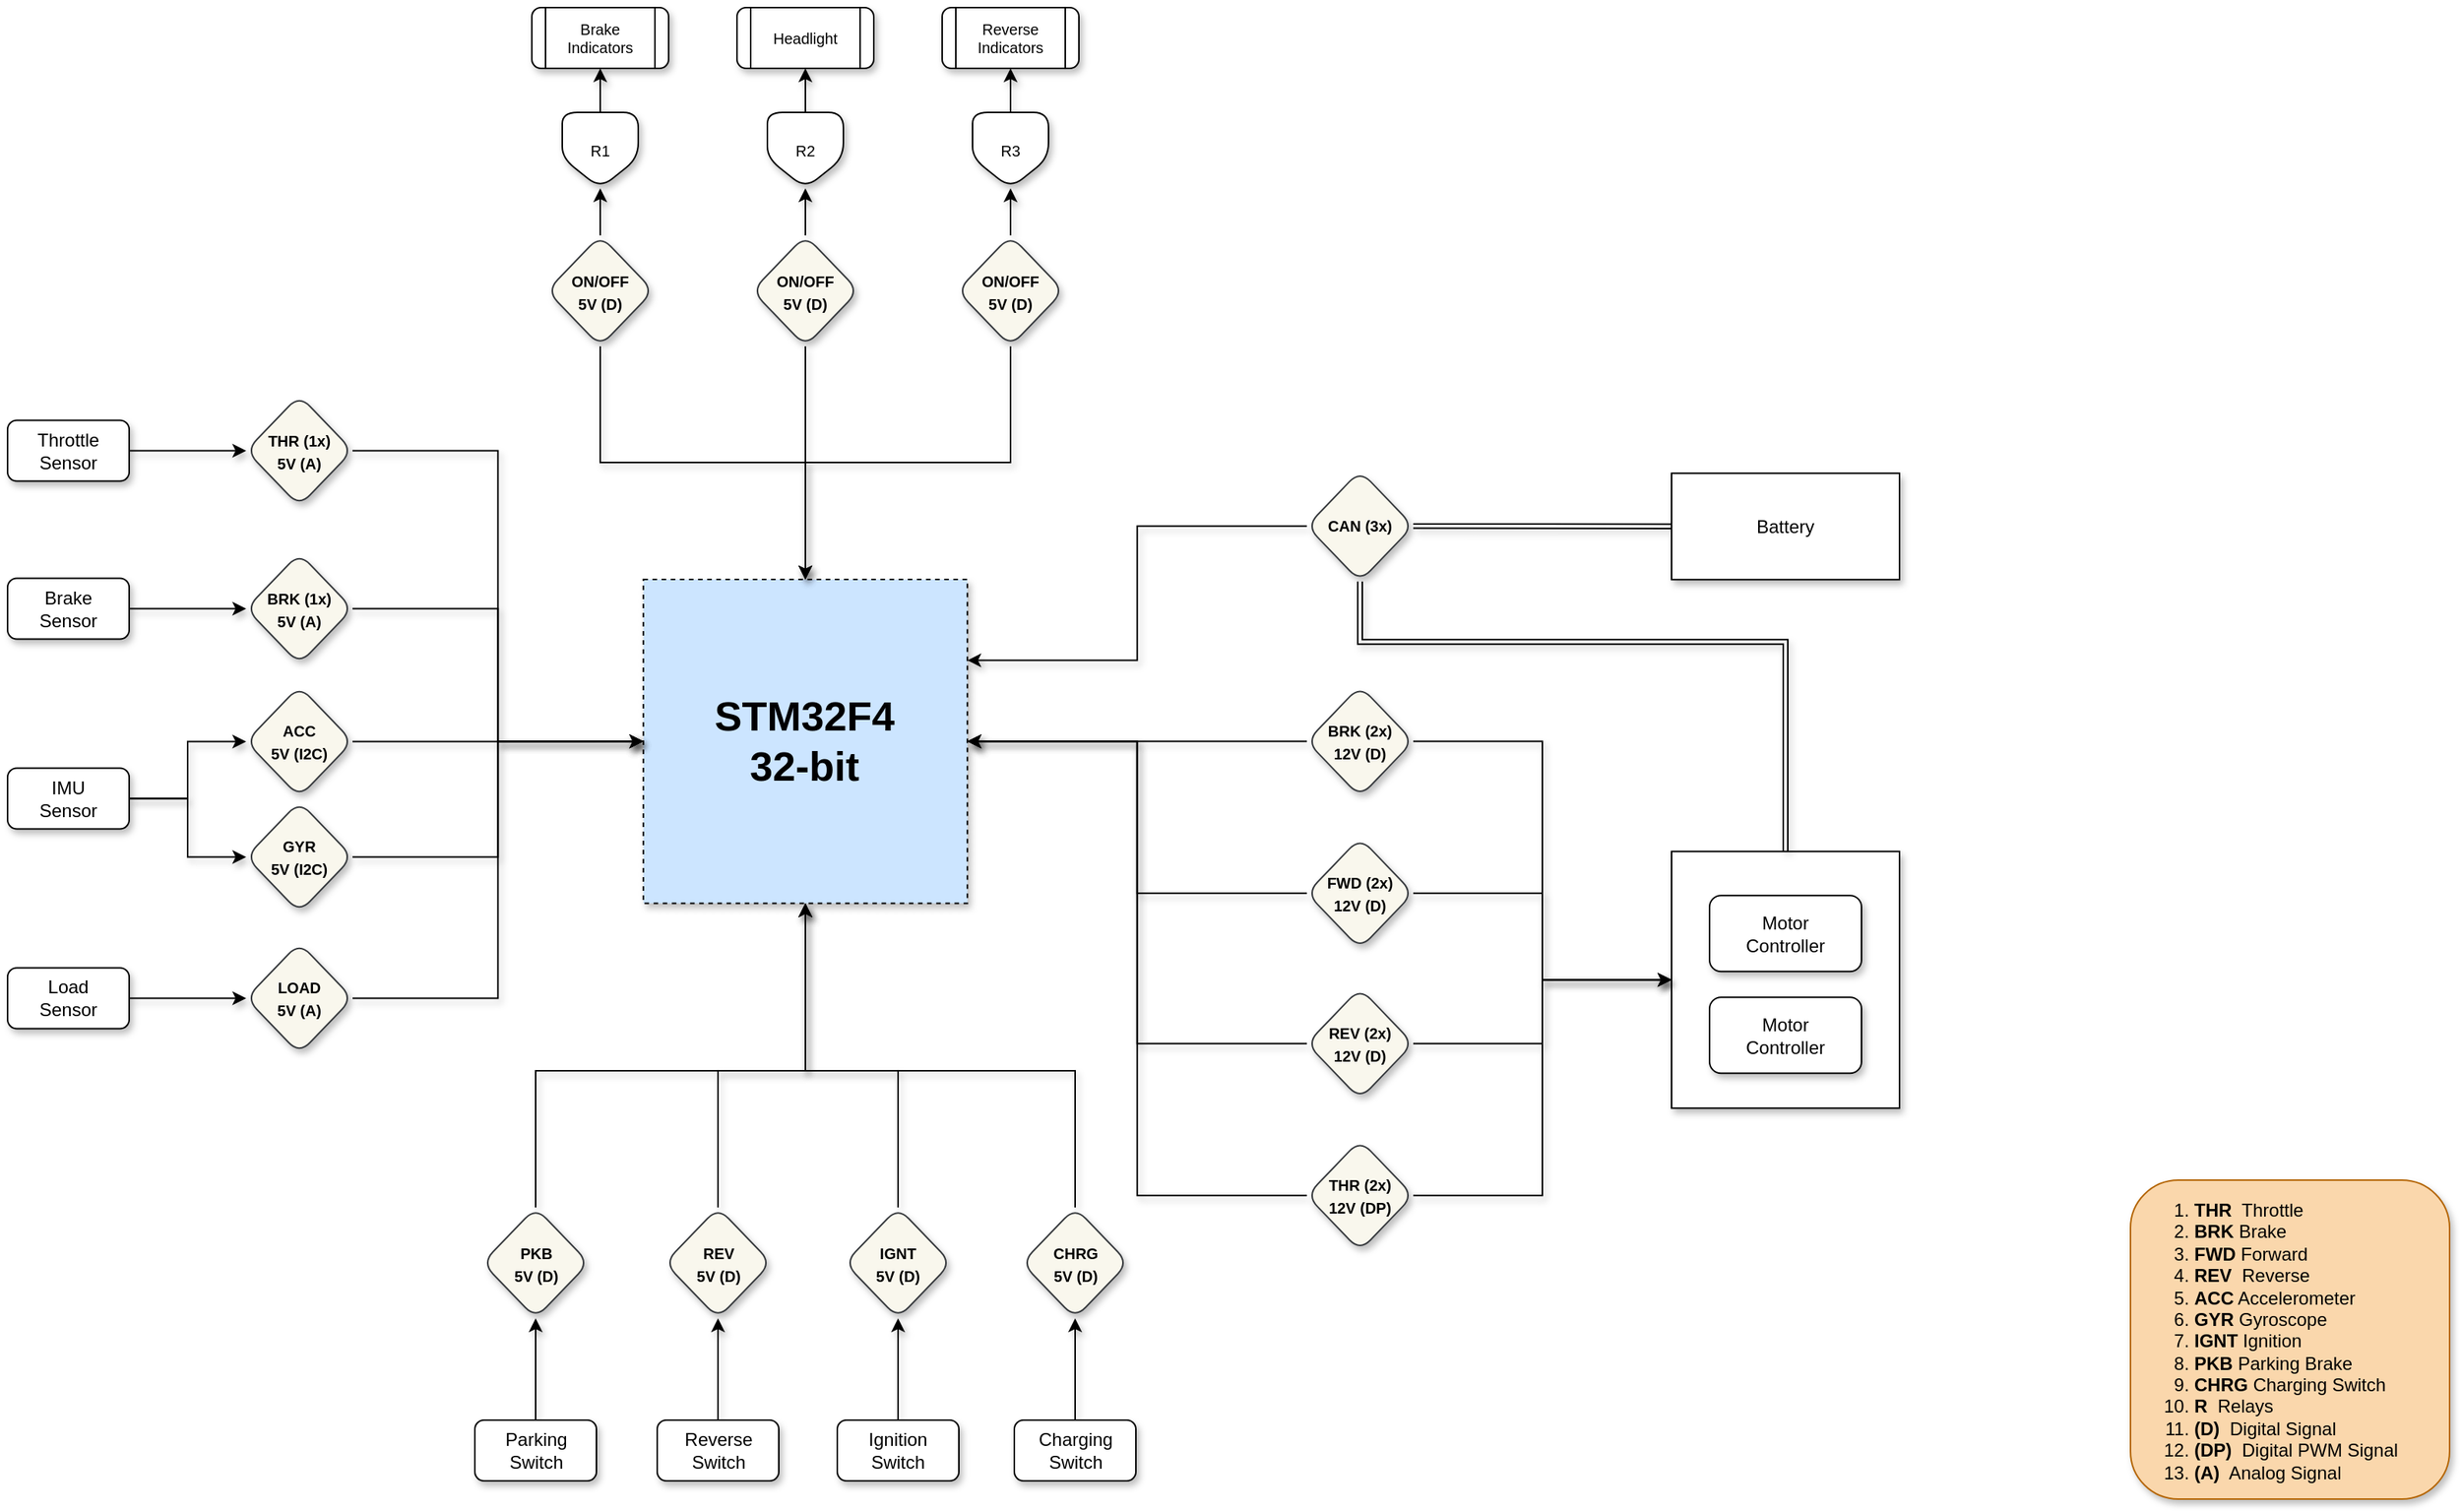 <mxfile version="16.5.3" type="github">
  <diagram id="Yi_pjQfjcz1Kh0DtfVMH" name="Page-1">
    <mxGraphModel dx="2480" dy="1162" grid="1" gridSize="10" guides="1" tooltips="1" connect="1" arrows="1" fold="1" page="1" pageScale="1" pageWidth="827" pageHeight="1169" math="0" shadow="0">
      <root>
        <mxCell id="0" />
        <mxCell id="1" parent="0" />
        <mxCell id="QlWC5XBb-nRQeS2KVwKl-1" value="&lt;font style=&quot;font-size: 27px&quot;&gt;&lt;b&gt;STM32F4&lt;br&gt;32-bit&lt;/b&gt;&lt;/font&gt;" style="whiteSpace=wrap;html=1;aspect=fixed;shadow=1;strokeColor=default;strokeWidth=1;fillColor=#cce5ff;dashed=1;" vertex="1" parent="1">
          <mxGeometry x="163.37" y="496.49" width="213.25" height="213.25" as="geometry" />
        </mxCell>
        <mxCell id="QlWC5XBb-nRQeS2KVwKl-35" style="edgeStyle=orthogonalEdgeStyle;rounded=0;orthogonalLoop=1;jettySize=auto;html=1;exitX=1;exitY=0.5;exitDx=0;exitDy=0;entryX=0;entryY=0.5;entryDx=0;entryDy=0;fontSize=10;shadow=1;" edge="1" parent="1" source="QlWC5XBb-nRQeS2KVwKl-6" target="QlWC5XBb-nRQeS2KVwKl-12">
          <mxGeometry relative="1" as="geometry" />
        </mxCell>
        <mxCell id="QlWC5XBb-nRQeS2KVwKl-106" style="edgeStyle=orthogonalEdgeStyle;rounded=0;orthogonalLoop=1;jettySize=auto;html=1;shadow=1;fontSize=12;elbow=vertical;" edge="1" parent="1" source="QlWC5XBb-nRQeS2KVwKl-6" target="QlWC5XBb-nRQeS2KVwKl-1">
          <mxGeometry relative="1" as="geometry" />
        </mxCell>
        <mxCell id="QlWC5XBb-nRQeS2KVwKl-6" value="&lt;font style=&quot;font-size: 10px&quot;&gt;&lt;b&gt;BRK (2x)&lt;br&gt;12V (D)&lt;/b&gt;&lt;/font&gt;" style="rhombus;whiteSpace=wrap;html=1;shadow=1;rounded=1;fillColor=#f9f7ed;strokeColor=#36393d;" vertex="1" parent="1">
          <mxGeometry x="600" y="566.62" width="70" height="73" as="geometry" />
        </mxCell>
        <mxCell id="QlWC5XBb-nRQeS2KVwKl-12" value="" style="rounded=0;whiteSpace=wrap;html=1;shadow=1;" vertex="1" parent="1">
          <mxGeometry x="840" y="675.62" width="150" height="169" as="geometry" />
        </mxCell>
        <mxCell id="QlWC5XBb-nRQeS2KVwKl-2" value="Motor&lt;br&gt;Controller" style="rounded=1;whiteSpace=wrap;html=1;shadow=1;" vertex="1" parent="1">
          <mxGeometry x="865" y="704.62" width="100" height="50" as="geometry" />
        </mxCell>
        <mxCell id="QlWC5XBb-nRQeS2KVwKl-3" value="Motor&lt;br&gt;Controller" style="rounded=1;whiteSpace=wrap;html=1;shadow=1;" vertex="1" parent="1">
          <mxGeometry x="865" y="771.62" width="100" height="50" as="geometry" />
        </mxCell>
        <mxCell id="QlWC5XBb-nRQeS2KVwKl-38" style="edgeStyle=orthogonalEdgeStyle;rounded=0;orthogonalLoop=1;jettySize=auto;html=1;fontSize=10;shadow=1;" edge="1" parent="1" source="QlWC5XBb-nRQeS2KVwKl-22" target="QlWC5XBb-nRQeS2KVwKl-37">
          <mxGeometry relative="1" as="geometry" />
        </mxCell>
        <mxCell id="QlWC5XBb-nRQeS2KVwKl-22" value="Brake&lt;br&gt;Sensor" style="rounded=1;whiteSpace=wrap;html=1;shadow=1;" vertex="1" parent="1">
          <mxGeometry x="-255" y="495.75" width="80" height="40" as="geometry" />
        </mxCell>
        <mxCell id="QlWC5XBb-nRQeS2KVwKl-41" style="edgeStyle=orthogonalEdgeStyle;rounded=0;orthogonalLoop=1;jettySize=auto;html=1;entryX=0;entryY=0.5;entryDx=0;entryDy=0;fontSize=10;shadow=1;" edge="1" parent="1" source="QlWC5XBb-nRQeS2KVwKl-23" target="QlWC5XBb-nRQeS2KVwKl-39">
          <mxGeometry relative="1" as="geometry" />
        </mxCell>
        <mxCell id="QlWC5XBb-nRQeS2KVwKl-42" style="edgeStyle=orthogonalEdgeStyle;rounded=0;orthogonalLoop=1;jettySize=auto;html=1;exitX=1;exitY=0.5;exitDx=0;exitDy=0;entryX=0;entryY=0.5;entryDx=0;entryDy=0;fontSize=10;shadow=1;" edge="1" parent="1" source="QlWC5XBb-nRQeS2KVwKl-23" target="QlWC5XBb-nRQeS2KVwKl-40">
          <mxGeometry relative="1" as="geometry" />
        </mxCell>
        <mxCell id="QlWC5XBb-nRQeS2KVwKl-23" value="IMU&lt;br&gt;Sensor" style="rounded=1;whiteSpace=wrap;html=1;shadow=1;" vertex="1" parent="1">
          <mxGeometry x="-255" y="620.75" width="80" height="40" as="geometry" />
        </mxCell>
        <mxCell id="QlWC5XBb-nRQeS2KVwKl-33" style="edgeStyle=orthogonalEdgeStyle;rounded=0;orthogonalLoop=1;jettySize=auto;html=1;exitX=1;exitY=0.5;exitDx=0;exitDy=0;entryX=0;entryY=0.5;entryDx=0;entryDy=0;fontSize=10;shadow=1;" edge="1" parent="1" source="QlWC5XBb-nRQeS2KVwKl-30" target="QlWC5XBb-nRQeS2KVwKl-12">
          <mxGeometry relative="1" as="geometry" />
        </mxCell>
        <mxCell id="QlWC5XBb-nRQeS2KVwKl-107" style="edgeStyle=orthogonalEdgeStyle;rounded=0;orthogonalLoop=1;jettySize=auto;html=1;entryX=1;entryY=0.5;entryDx=0;entryDy=0;shadow=1;fontSize=12;elbow=vertical;" edge="1" parent="1" source="QlWC5XBb-nRQeS2KVwKl-30" target="QlWC5XBb-nRQeS2KVwKl-1">
          <mxGeometry relative="1" as="geometry" />
        </mxCell>
        <mxCell id="QlWC5XBb-nRQeS2KVwKl-30" value="&lt;font style=&quot;font-size: 10px&quot;&gt;&lt;b&gt;FWD (2x)&lt;br&gt;12V (D)&lt;/b&gt;&lt;/font&gt;" style="rhombus;whiteSpace=wrap;html=1;shadow=1;rounded=1;fillColor=#f9f7ed;strokeColor=#36393d;" vertex="1" parent="1">
          <mxGeometry x="600" y="666.62" width="70" height="73" as="geometry" />
        </mxCell>
        <mxCell id="QlWC5XBb-nRQeS2KVwKl-34" style="edgeStyle=orthogonalEdgeStyle;rounded=0;orthogonalLoop=1;jettySize=auto;html=1;exitX=1;exitY=0.5;exitDx=0;exitDy=0;entryX=0;entryY=0.5;entryDx=0;entryDy=0;fontSize=10;shadow=1;" edge="1" parent="1" source="QlWC5XBb-nRQeS2KVwKl-31" target="QlWC5XBb-nRQeS2KVwKl-12">
          <mxGeometry relative="1" as="geometry" />
        </mxCell>
        <mxCell id="QlWC5XBb-nRQeS2KVwKl-108" style="edgeStyle=orthogonalEdgeStyle;rounded=0;orthogonalLoop=1;jettySize=auto;html=1;entryX=1;entryY=0.5;entryDx=0;entryDy=0;shadow=1;fontSize=12;elbow=vertical;" edge="1" parent="1" source="QlWC5XBb-nRQeS2KVwKl-31" target="QlWC5XBb-nRQeS2KVwKl-1">
          <mxGeometry relative="1" as="geometry" />
        </mxCell>
        <mxCell id="QlWC5XBb-nRQeS2KVwKl-31" value="&lt;font style=&quot;font-size: 10px&quot;&gt;&lt;b&gt;REV (2x)&lt;br&gt;12V (D)&lt;/b&gt;&lt;/font&gt;" style="rhombus;whiteSpace=wrap;html=1;shadow=1;rounded=1;fillColor=#f9f7ed;strokeColor=#36393d;" vertex="1" parent="1">
          <mxGeometry x="600" y="765.62" width="70" height="73" as="geometry" />
        </mxCell>
        <mxCell id="QlWC5XBb-nRQeS2KVwKl-36" style="edgeStyle=orthogonalEdgeStyle;rounded=0;orthogonalLoop=1;jettySize=auto;html=1;exitX=1;exitY=0.5;exitDx=0;exitDy=0;entryX=0;entryY=0.5;entryDx=0;entryDy=0;fontSize=10;shadow=1;" edge="1" parent="1" source="QlWC5XBb-nRQeS2KVwKl-32" target="QlWC5XBb-nRQeS2KVwKl-12">
          <mxGeometry relative="1" as="geometry" />
        </mxCell>
        <mxCell id="QlWC5XBb-nRQeS2KVwKl-109" style="edgeStyle=orthogonalEdgeStyle;rounded=0;orthogonalLoop=1;jettySize=auto;html=1;entryX=1;entryY=0.5;entryDx=0;entryDy=0;shadow=1;fontSize=12;elbow=vertical;" edge="1" parent="1" source="QlWC5XBb-nRQeS2KVwKl-32" target="QlWC5XBb-nRQeS2KVwKl-1">
          <mxGeometry relative="1" as="geometry" />
        </mxCell>
        <mxCell id="QlWC5XBb-nRQeS2KVwKl-32" value="&lt;font style=&quot;font-size: 10px&quot;&gt;&lt;b&gt;THR (2x)&lt;br&gt;12V (DP)&lt;/b&gt;&lt;/font&gt;" style="rhombus;whiteSpace=wrap;html=1;shadow=1;rounded=1;fillColor=#f9f7ed;strokeColor=#36393d;" vertex="1" parent="1">
          <mxGeometry x="600" y="865.62" width="70" height="73" as="geometry" />
        </mxCell>
        <mxCell id="QlWC5XBb-nRQeS2KVwKl-115" style="edgeStyle=orthogonalEdgeStyle;rounded=0;orthogonalLoop=1;jettySize=auto;html=1;entryX=0;entryY=0.5;entryDx=0;entryDy=0;shadow=1;fontSize=12;elbow=vertical;" edge="1" parent="1" source="QlWC5XBb-nRQeS2KVwKl-37" target="QlWC5XBb-nRQeS2KVwKl-1">
          <mxGeometry relative="1" as="geometry" />
        </mxCell>
        <mxCell id="QlWC5XBb-nRQeS2KVwKl-37" value="&lt;font style=&quot;font-size: 10px&quot;&gt;&lt;b&gt;BRK (1x)&lt;br&gt;5V (A)&lt;br&gt;&lt;/b&gt;&lt;/font&gt;" style="rhombus;whiteSpace=wrap;html=1;shadow=1;rounded=1;fillColor=#f9f7ed;strokeColor=#36393d;" vertex="1" parent="1">
          <mxGeometry x="-98" y="479.25" width="70" height="73" as="geometry" />
        </mxCell>
        <mxCell id="QlWC5XBb-nRQeS2KVwKl-117" style="edgeStyle=orthogonalEdgeStyle;rounded=0;orthogonalLoop=1;jettySize=auto;html=1;shadow=1;fontSize=12;elbow=vertical;" edge="1" parent="1" source="QlWC5XBb-nRQeS2KVwKl-39" target="QlWC5XBb-nRQeS2KVwKl-1">
          <mxGeometry relative="1" as="geometry" />
        </mxCell>
        <mxCell id="QlWC5XBb-nRQeS2KVwKl-39" value="&lt;font style=&quot;font-size: 10px&quot;&gt;&lt;b&gt;ACC&lt;br&gt;5V (I2C)&lt;br&gt;&lt;/b&gt;&lt;/font&gt;" style="rhombus;whiteSpace=wrap;html=1;shadow=1;rounded=1;fillColor=#f9f7ed;strokeColor=#36393d;" vertex="1" parent="1">
          <mxGeometry x="-98" y="566.75" width="70" height="73" as="geometry" />
        </mxCell>
        <mxCell id="QlWC5XBb-nRQeS2KVwKl-118" style="edgeStyle=orthogonalEdgeStyle;rounded=0;orthogonalLoop=1;jettySize=auto;html=1;entryX=0;entryY=0.5;entryDx=0;entryDy=0;shadow=1;fontSize=12;elbow=vertical;" edge="1" parent="1" source="QlWC5XBb-nRQeS2KVwKl-40" target="QlWC5XBb-nRQeS2KVwKl-1">
          <mxGeometry relative="1" as="geometry" />
        </mxCell>
        <mxCell id="QlWC5XBb-nRQeS2KVwKl-40" value="&lt;font style=&quot;font-size: 10px&quot;&gt;&lt;b&gt;GYR&lt;br&gt;5V (I2C)&lt;br&gt;&lt;/b&gt;&lt;/font&gt;" style="rhombus;whiteSpace=wrap;html=1;shadow=1;rounded=1;fillColor=#f9f7ed;strokeColor=#36393d;" vertex="1" parent="1">
          <mxGeometry x="-98" y="642.75" width="70" height="73" as="geometry" />
        </mxCell>
        <mxCell id="QlWC5XBb-nRQeS2KVwKl-45" style="edgeStyle=orthogonalEdgeStyle;rounded=0;orthogonalLoop=1;jettySize=auto;html=1;entryX=0;entryY=0.5;entryDx=0;entryDy=0;fontSize=10;shadow=1;" edge="1" parent="1" source="QlWC5XBb-nRQeS2KVwKl-43" target="QlWC5XBb-nRQeS2KVwKl-44">
          <mxGeometry relative="1" as="geometry" />
        </mxCell>
        <mxCell id="QlWC5XBb-nRQeS2KVwKl-43" value="Load&lt;br&gt;Sensor" style="rounded=1;whiteSpace=wrap;html=1;shadow=1;" vertex="1" parent="1">
          <mxGeometry x="-255" y="752.25" width="80" height="40" as="geometry" />
        </mxCell>
        <mxCell id="QlWC5XBb-nRQeS2KVwKl-119" style="edgeStyle=orthogonalEdgeStyle;rounded=0;orthogonalLoop=1;jettySize=auto;html=1;exitX=1;exitY=0.5;exitDx=0;exitDy=0;entryX=0;entryY=0.5;entryDx=0;entryDy=0;shadow=1;fontSize=12;elbow=vertical;" edge="1" parent="1" source="QlWC5XBb-nRQeS2KVwKl-44" target="QlWC5XBb-nRQeS2KVwKl-1">
          <mxGeometry relative="1" as="geometry" />
        </mxCell>
        <mxCell id="QlWC5XBb-nRQeS2KVwKl-44" value="&lt;font style=&quot;font-size: 10px&quot;&gt;&lt;b&gt;LOAD&lt;br&gt;5V (A)&lt;br&gt;&lt;/b&gt;&lt;/font&gt;" style="rhombus;whiteSpace=wrap;html=1;shadow=1;rounded=1;fillColor=#f9f7ed;strokeColor=#36393d;" vertex="1" parent="1">
          <mxGeometry x="-98" y="735.75" width="70" height="73" as="geometry" />
        </mxCell>
        <mxCell id="QlWC5XBb-nRQeS2KVwKl-48" style="edgeStyle=orthogonalEdgeStyle;rounded=0;orthogonalLoop=1;jettySize=auto;html=1;fontSize=10;shadow=1;" edge="1" parent="1" source="QlWC5XBb-nRQeS2KVwKl-46" target="QlWC5XBb-nRQeS2KVwKl-47">
          <mxGeometry relative="1" as="geometry" />
        </mxCell>
        <mxCell id="QlWC5XBb-nRQeS2KVwKl-46" value="Throttle&lt;br&gt;Sensor" style="rounded=1;whiteSpace=wrap;html=1;shadow=1;" vertex="1" parent="1">
          <mxGeometry x="-255" y="391.75" width="80" height="40" as="geometry" />
        </mxCell>
        <mxCell id="QlWC5XBb-nRQeS2KVwKl-114" style="edgeStyle=orthogonalEdgeStyle;rounded=0;orthogonalLoop=1;jettySize=auto;html=1;entryX=0;entryY=0.5;entryDx=0;entryDy=0;shadow=1;fontSize=12;elbow=vertical;" edge="1" parent="1" source="QlWC5XBb-nRQeS2KVwKl-47" target="QlWC5XBb-nRQeS2KVwKl-1">
          <mxGeometry relative="1" as="geometry" />
        </mxCell>
        <mxCell id="QlWC5XBb-nRQeS2KVwKl-47" value="&lt;font style=&quot;font-size: 10px&quot;&gt;&lt;b&gt;THR (1x)&lt;br&gt;5V (A)&lt;br&gt;&lt;/b&gt;&lt;/font&gt;" style="rhombus;whiteSpace=wrap;html=1;shadow=1;rounded=1;fillColor=#f9f7ed;strokeColor=#36393d;" vertex="1" parent="1">
          <mxGeometry x="-98" y="375.25" width="70" height="73" as="geometry" />
        </mxCell>
        <mxCell id="QlWC5XBb-nRQeS2KVwKl-49" value="Headlight" style="shape=process;whiteSpace=wrap;html=1;backgroundOutline=1;rounded=1;fontSize=10;shadow=1;" vertex="1" parent="1">
          <mxGeometry x="225" y="120" width="90" height="40" as="geometry" />
        </mxCell>
        <mxCell id="QlWC5XBb-nRQeS2KVwKl-68" style="edgeStyle=orthogonalEdgeStyle;rounded=0;orthogonalLoop=1;jettySize=auto;html=1;exitX=0.5;exitY=0;exitDx=0;exitDy=0;shadow=1;fontSize=10;" edge="1" parent="1" source="QlWC5XBb-nRQeS2KVwKl-53" target="QlWC5XBb-nRQeS2KVwKl-62">
          <mxGeometry relative="1" as="geometry" />
        </mxCell>
        <mxCell id="QlWC5XBb-nRQeS2KVwKl-102" style="edgeStyle=elbowEdgeStyle;rounded=0;orthogonalLoop=1;jettySize=auto;elbow=vertical;html=1;exitX=0.5;exitY=1;exitDx=0;exitDy=0;entryX=0.5;entryY=0;entryDx=0;entryDy=0;shadow=1;fontSize=12;" edge="1" parent="1" source="QlWC5XBb-nRQeS2KVwKl-53" target="QlWC5XBb-nRQeS2KVwKl-1">
          <mxGeometry relative="1" as="geometry" />
        </mxCell>
        <mxCell id="QlWC5XBb-nRQeS2KVwKl-53" value="&lt;font style=&quot;font-size: 10px&quot;&gt;&lt;b&gt;ON/OFF&lt;br&gt;5V (D)&lt;/b&gt;&lt;/font&gt;" style="rhombus;whiteSpace=wrap;html=1;shadow=1;rounded=1;fillColor=#f9f7ed;strokeColor=#36393d;" vertex="1" parent="1">
          <mxGeometry x="235" y="270" width="70" height="73" as="geometry" />
        </mxCell>
        <mxCell id="QlWC5XBb-nRQeS2KVwKl-54" value="Brake&lt;br&gt;Indicators" style="shape=process;whiteSpace=wrap;html=1;backgroundOutline=1;rounded=1;fontSize=10;shadow=1;" vertex="1" parent="1">
          <mxGeometry x="90" y="120" width="90" height="40" as="geometry" />
        </mxCell>
        <mxCell id="QlWC5XBb-nRQeS2KVwKl-55" value="Reverse&lt;br&gt;Indicators" style="shape=process;whiteSpace=wrap;html=1;backgroundOutline=1;rounded=1;fontSize=10;shadow=1;" vertex="1" parent="1">
          <mxGeometry x="360" y="120" width="90" height="40" as="geometry" />
        </mxCell>
        <mxCell id="QlWC5XBb-nRQeS2KVwKl-65" style="edgeStyle=orthogonalEdgeStyle;rounded=0;orthogonalLoop=1;jettySize=auto;html=1;exitX=0.5;exitY=0;exitDx=0;exitDy=0;entryX=0.5;entryY=1;entryDx=0;entryDy=0;shadow=1;fontSize=10;" edge="1" parent="1" source="QlWC5XBb-nRQeS2KVwKl-56" target="QlWC5XBb-nRQeS2KVwKl-61">
          <mxGeometry relative="1" as="geometry" />
        </mxCell>
        <mxCell id="QlWC5XBb-nRQeS2KVwKl-101" style="edgeStyle=elbowEdgeStyle;rounded=0;orthogonalLoop=1;jettySize=auto;elbow=vertical;html=1;exitX=0.5;exitY=1;exitDx=0;exitDy=0;entryX=0.5;entryY=0;entryDx=0;entryDy=0;shadow=1;fontSize=12;" edge="1" parent="1" source="QlWC5XBb-nRQeS2KVwKl-56" target="QlWC5XBb-nRQeS2KVwKl-1">
          <mxGeometry relative="1" as="geometry" />
        </mxCell>
        <mxCell id="QlWC5XBb-nRQeS2KVwKl-56" value="&lt;font style=&quot;font-size: 10px&quot;&gt;&lt;b&gt;ON/OFF&lt;br&gt;5V (D)&lt;/b&gt;&lt;/font&gt;" style="rhombus;whiteSpace=wrap;html=1;shadow=1;rounded=1;fillColor=#f9f7ed;strokeColor=#36393d;" vertex="1" parent="1">
          <mxGeometry x="100" y="270" width="70" height="73" as="geometry" />
        </mxCell>
        <mxCell id="QlWC5XBb-nRQeS2KVwKl-67" style="edgeStyle=orthogonalEdgeStyle;rounded=0;orthogonalLoop=1;jettySize=auto;html=1;exitX=0.5;exitY=0;exitDx=0;exitDy=0;entryX=0.5;entryY=1;entryDx=0;entryDy=0;shadow=1;fontSize=10;" edge="1" parent="1" source="QlWC5XBb-nRQeS2KVwKl-57" target="QlWC5XBb-nRQeS2KVwKl-63">
          <mxGeometry relative="1" as="geometry" />
        </mxCell>
        <mxCell id="QlWC5XBb-nRQeS2KVwKl-103" style="edgeStyle=elbowEdgeStyle;rounded=0;orthogonalLoop=1;jettySize=auto;elbow=vertical;html=1;exitX=0.5;exitY=1;exitDx=0;exitDy=0;entryX=0.5;entryY=0;entryDx=0;entryDy=0;shadow=1;fontSize=12;" edge="1" parent="1" source="QlWC5XBb-nRQeS2KVwKl-57" target="QlWC5XBb-nRQeS2KVwKl-1">
          <mxGeometry relative="1" as="geometry" />
        </mxCell>
        <mxCell id="QlWC5XBb-nRQeS2KVwKl-57" value="&lt;font style=&quot;font-size: 10px&quot;&gt;&lt;b&gt;ON/OFF&lt;br&gt;5V (D)&lt;/b&gt;&lt;/font&gt;" style="rhombus;whiteSpace=wrap;html=1;shadow=1;rounded=1;fillColor=#f9f7ed;strokeColor=#36393d;" vertex="1" parent="1">
          <mxGeometry x="370" y="270" width="70" height="73" as="geometry" />
        </mxCell>
        <mxCell id="QlWC5XBb-nRQeS2KVwKl-69" style="edgeStyle=orthogonalEdgeStyle;rounded=0;orthogonalLoop=1;jettySize=auto;html=1;exitX=0.5;exitY=0;exitDx=0;exitDy=0;entryX=0.5;entryY=1;entryDx=0;entryDy=0;shadow=1;fontSize=10;" edge="1" parent="1" source="QlWC5XBb-nRQeS2KVwKl-61" target="QlWC5XBb-nRQeS2KVwKl-54">
          <mxGeometry relative="1" as="geometry" />
        </mxCell>
        <mxCell id="QlWC5XBb-nRQeS2KVwKl-61" value="R1" style="shape=offPageConnector;whiteSpace=wrap;html=1;rounded=1;shadow=1;fontSize=10;size=0.4;" vertex="1" parent="1">
          <mxGeometry x="110" y="189" width="50" height="50" as="geometry" />
        </mxCell>
        <mxCell id="QlWC5XBb-nRQeS2KVwKl-70" value="" style="edgeStyle=orthogonalEdgeStyle;rounded=0;orthogonalLoop=1;jettySize=auto;html=1;shadow=1;fontSize=10;" edge="1" parent="1" source="QlWC5XBb-nRQeS2KVwKl-62" target="QlWC5XBb-nRQeS2KVwKl-49">
          <mxGeometry relative="1" as="geometry" />
        </mxCell>
        <mxCell id="QlWC5XBb-nRQeS2KVwKl-62" value="R2" style="shape=offPageConnector;whiteSpace=wrap;html=1;rounded=1;shadow=1;fontSize=10;size=0.4;" vertex="1" parent="1">
          <mxGeometry x="245" y="189" width="50" height="50" as="geometry" />
        </mxCell>
        <mxCell id="QlWC5XBb-nRQeS2KVwKl-71" style="edgeStyle=orthogonalEdgeStyle;rounded=0;orthogonalLoop=1;jettySize=auto;html=1;exitX=0.5;exitY=0;exitDx=0;exitDy=0;entryX=0.5;entryY=1;entryDx=0;entryDy=0;shadow=1;fontSize=10;" edge="1" parent="1" source="QlWC5XBb-nRQeS2KVwKl-63" target="QlWC5XBb-nRQeS2KVwKl-55">
          <mxGeometry relative="1" as="geometry" />
        </mxCell>
        <mxCell id="QlWC5XBb-nRQeS2KVwKl-63" value="R3" style="shape=offPageConnector;whiteSpace=wrap;html=1;rounded=1;shadow=1;fontSize=10;size=0.4;" vertex="1" parent="1">
          <mxGeometry x="380" y="189" width="50" height="50" as="geometry" />
        </mxCell>
        <mxCell id="QlWC5XBb-nRQeS2KVwKl-82" style="edgeStyle=orthogonalEdgeStyle;rounded=0;orthogonalLoop=1;jettySize=auto;html=1;exitX=0.5;exitY=0;exitDx=0;exitDy=0;entryX=0.5;entryY=1;entryDx=0;entryDy=0;shadow=1;fontSize=27;" edge="1" parent="1" source="QlWC5XBb-nRQeS2KVwKl-73" target="QlWC5XBb-nRQeS2KVwKl-78">
          <mxGeometry relative="1" as="geometry" />
        </mxCell>
        <mxCell id="QlWC5XBb-nRQeS2KVwKl-73" value="Parking&lt;br&gt;Switch" style="rounded=1;whiteSpace=wrap;html=1;shadow=1;" vertex="1" parent="1">
          <mxGeometry x="52.5" y="1050" width="80" height="40" as="geometry" />
        </mxCell>
        <mxCell id="QlWC5XBb-nRQeS2KVwKl-83" style="edgeStyle=orthogonalEdgeStyle;rounded=0;orthogonalLoop=1;jettySize=auto;html=1;exitX=0.5;exitY=0;exitDx=0;exitDy=0;entryX=0.5;entryY=1;entryDx=0;entryDy=0;shadow=1;fontSize=27;" edge="1" parent="1" source="QlWC5XBb-nRQeS2KVwKl-74" target="QlWC5XBb-nRQeS2KVwKl-79">
          <mxGeometry relative="1" as="geometry" />
        </mxCell>
        <mxCell id="QlWC5XBb-nRQeS2KVwKl-74" value="Reverse&lt;br&gt;Switch" style="rounded=1;whiteSpace=wrap;html=1;shadow=1;" vertex="1" parent="1">
          <mxGeometry x="172.5" y="1050" width="80" height="40" as="geometry" />
        </mxCell>
        <mxCell id="QlWC5XBb-nRQeS2KVwKl-85" style="edgeStyle=orthogonalEdgeStyle;rounded=0;orthogonalLoop=1;jettySize=auto;html=1;exitX=0.5;exitY=0;exitDx=0;exitDy=0;entryX=0.5;entryY=1;entryDx=0;entryDy=0;shadow=1;fontSize=27;" edge="1" parent="1" source="QlWC5XBb-nRQeS2KVwKl-75" target="QlWC5XBb-nRQeS2KVwKl-81">
          <mxGeometry relative="1" as="geometry" />
        </mxCell>
        <mxCell id="QlWC5XBb-nRQeS2KVwKl-75" value="Charging&lt;br&gt;Switch" style="rounded=1;whiteSpace=wrap;html=1;shadow=1;" vertex="1" parent="1">
          <mxGeometry x="407.5" y="1050" width="80" height="40" as="geometry" />
        </mxCell>
        <mxCell id="QlWC5XBb-nRQeS2KVwKl-84" style="edgeStyle=orthogonalEdgeStyle;rounded=0;orthogonalLoop=1;jettySize=auto;html=1;exitX=0.5;exitY=0;exitDx=0;exitDy=0;entryX=0.5;entryY=1;entryDx=0;entryDy=0;shadow=1;fontSize=27;" edge="1" parent="1" source="QlWC5XBb-nRQeS2KVwKl-76" target="QlWC5XBb-nRQeS2KVwKl-80">
          <mxGeometry relative="1" as="geometry" />
        </mxCell>
        <mxCell id="QlWC5XBb-nRQeS2KVwKl-76" value="Ignition&lt;br&gt;Switch" style="rounded=1;whiteSpace=wrap;html=1;shadow=1;" vertex="1" parent="1">
          <mxGeometry x="291" y="1050" width="80" height="40" as="geometry" />
        </mxCell>
        <mxCell id="QlWC5XBb-nRQeS2KVwKl-110" style="edgeStyle=orthogonalEdgeStyle;rounded=0;orthogonalLoop=1;jettySize=auto;html=1;entryX=0.5;entryY=1;entryDx=0;entryDy=0;shadow=1;fontSize=12;elbow=vertical;" edge="1" parent="1" source="QlWC5XBb-nRQeS2KVwKl-78" target="QlWC5XBb-nRQeS2KVwKl-1">
          <mxGeometry relative="1" as="geometry">
            <Array as="points">
              <mxPoint x="92" y="820" />
              <mxPoint x="270" y="820" />
            </Array>
          </mxGeometry>
        </mxCell>
        <mxCell id="QlWC5XBb-nRQeS2KVwKl-78" value="&lt;font style=&quot;font-size: 10px&quot;&gt;&lt;b&gt;PKB&lt;br&gt;5V (D)&lt;br&gt;&lt;/b&gt;&lt;/font&gt;" style="rhombus;whiteSpace=wrap;html=1;shadow=1;rounded=1;fillColor=#f9f7ed;strokeColor=#36393d;" vertex="1" parent="1">
          <mxGeometry x="57.5" y="910" width="70" height="73" as="geometry" />
        </mxCell>
        <mxCell id="QlWC5XBb-nRQeS2KVwKl-111" style="edgeStyle=orthogonalEdgeStyle;rounded=0;orthogonalLoop=1;jettySize=auto;html=1;entryX=0.5;entryY=1;entryDx=0;entryDy=0;shadow=1;fontSize=12;elbow=vertical;" edge="1" parent="1" source="QlWC5XBb-nRQeS2KVwKl-79" target="QlWC5XBb-nRQeS2KVwKl-1">
          <mxGeometry relative="1" as="geometry">
            <Array as="points">
              <mxPoint x="212" y="820" />
              <mxPoint x="270" y="820" />
            </Array>
          </mxGeometry>
        </mxCell>
        <mxCell id="QlWC5XBb-nRQeS2KVwKl-79" value="&lt;font style=&quot;font-size: 10px&quot;&gt;&lt;b&gt;REV&lt;br&gt;5V (D)&lt;br&gt;&lt;/b&gt;&lt;/font&gt;" style="rhombus;whiteSpace=wrap;html=1;shadow=1;rounded=1;fillColor=#f9f7ed;strokeColor=#36393d;" vertex="1" parent="1">
          <mxGeometry x="177.5" y="910" width="70" height="73" as="geometry" />
        </mxCell>
        <mxCell id="QlWC5XBb-nRQeS2KVwKl-112" style="edgeStyle=orthogonalEdgeStyle;rounded=0;orthogonalLoop=1;jettySize=auto;html=1;exitX=0.5;exitY=0;exitDx=0;exitDy=0;entryX=0.5;entryY=1;entryDx=0;entryDy=0;shadow=1;fontSize=12;elbow=vertical;" edge="1" parent="1" source="QlWC5XBb-nRQeS2KVwKl-80" target="QlWC5XBb-nRQeS2KVwKl-1">
          <mxGeometry relative="1" as="geometry">
            <Array as="points">
              <mxPoint x="331" y="820" />
              <mxPoint x="270" y="820" />
            </Array>
          </mxGeometry>
        </mxCell>
        <mxCell id="QlWC5XBb-nRQeS2KVwKl-80" value="&lt;font style=&quot;font-size: 10px&quot;&gt;&lt;b&gt;IGNT&lt;br&gt;5V (D)&lt;br&gt;&lt;/b&gt;&lt;/font&gt;" style="rhombus;whiteSpace=wrap;html=1;shadow=1;rounded=1;fillColor=#f9f7ed;strokeColor=#36393d;" vertex="1" parent="1">
          <mxGeometry x="296" y="910" width="70" height="73" as="geometry" />
        </mxCell>
        <mxCell id="QlWC5XBb-nRQeS2KVwKl-113" style="edgeStyle=orthogonalEdgeStyle;rounded=0;orthogonalLoop=1;jettySize=auto;html=1;entryX=0.5;entryY=1;entryDx=0;entryDy=0;shadow=1;fontSize=12;elbow=vertical;" edge="1" parent="1" source="QlWC5XBb-nRQeS2KVwKl-81" target="QlWC5XBb-nRQeS2KVwKl-1">
          <mxGeometry relative="1" as="geometry">
            <Array as="points">
              <mxPoint x="448" y="820" />
              <mxPoint x="270" y="820" />
            </Array>
          </mxGeometry>
        </mxCell>
        <mxCell id="QlWC5XBb-nRQeS2KVwKl-81" value="&lt;font style=&quot;font-size: 10px&quot;&gt;&lt;b&gt;CHRG&lt;br&gt;5V (D)&lt;br&gt;&lt;/b&gt;&lt;/font&gt;" style="rhombus;whiteSpace=wrap;html=1;shadow=1;rounded=1;fillColor=#f9f7ed;strokeColor=#36393d;" vertex="1" parent="1">
          <mxGeometry x="412.5" y="910" width="70" height="73" as="geometry" />
        </mxCell>
        <mxCell id="QlWC5XBb-nRQeS2KVwKl-94" style="edgeStyle=orthogonalEdgeStyle;rounded=0;orthogonalLoop=1;jettySize=auto;html=1;exitX=1;exitY=0.5;exitDx=0;exitDy=0;shadow=1;fontSize=12;shape=link;width=-2.857;" edge="1" parent="1" source="QlWC5XBb-nRQeS2KVwKl-90" target="QlWC5XBb-nRQeS2KVwKl-93">
          <mxGeometry relative="1" as="geometry" />
        </mxCell>
        <mxCell id="QlWC5XBb-nRQeS2KVwKl-95" style="edgeStyle=elbowEdgeStyle;shape=link;rounded=0;orthogonalLoop=1;jettySize=auto;html=1;entryX=0.5;entryY=0;entryDx=0;entryDy=0;shadow=1;fontSize=12;elbow=vertical;width=3;" edge="1" parent="1" source="QlWC5XBb-nRQeS2KVwKl-90" target="QlWC5XBb-nRQeS2KVwKl-12">
          <mxGeometry relative="1" as="geometry">
            <Array as="points">
              <mxPoint x="783" y="537.62" />
            </Array>
          </mxGeometry>
        </mxCell>
        <mxCell id="QlWC5XBb-nRQeS2KVwKl-105" style="rounded=0;orthogonalLoop=1;jettySize=auto;elbow=vertical;html=1;exitX=0;exitY=0.5;exitDx=0;exitDy=0;entryX=1;entryY=0.25;entryDx=0;entryDy=0;shadow=1;fontSize=12;edgeStyle=orthogonalEdgeStyle;" edge="1" parent="1" source="QlWC5XBb-nRQeS2KVwKl-90" target="QlWC5XBb-nRQeS2KVwKl-1">
          <mxGeometry relative="1" as="geometry" />
        </mxCell>
        <mxCell id="QlWC5XBb-nRQeS2KVwKl-90" value="&lt;font style=&quot;font-size: 10px&quot;&gt;&lt;b&gt;CAN (3x)&lt;br&gt;&lt;/b&gt;&lt;/font&gt;" style="rhombus;whiteSpace=wrap;html=1;shadow=1;rounded=1;fillColor=#f9f7ed;strokeColor=#36393d;" vertex="1" parent="1">
          <mxGeometry x="600" y="424.87" width="70" height="73" as="geometry" />
        </mxCell>
        <mxCell id="QlWC5XBb-nRQeS2KVwKl-93" value="Battery" style="rounded=0;whiteSpace=wrap;html=1;shadow=1;" vertex="1" parent="1">
          <mxGeometry x="840" y="426.62" width="150" height="70" as="geometry" />
        </mxCell>
        <mxCell id="QlWC5XBb-nRQeS2KVwKl-97" value="" style="whiteSpace=wrap;html=1;aspect=fixed;rounded=1;shadow=1;fontSize=12;strokeWidth=1;fillColor=#fad7ac;strokeColor=#b46504;" vertex="1" parent="1">
          <mxGeometry x="1142" y="892" width="210" height="210" as="geometry" />
        </mxCell>
        <mxCell id="QlWC5XBb-nRQeS2KVwKl-100" value="&lt;ol&gt;&lt;li&gt;&lt;b&gt;THR&lt;/b&gt;&lt;span style=&quot;white-space: pre&quot;&gt;	&lt;span style=&quot;white-space: pre&quot;&gt;	&lt;/span&gt;&lt;/span&gt;Throttle&lt;/li&gt;&lt;li&gt;&lt;b&gt;BRK&lt;/b&gt;&lt;span style=&quot;white-space: pre&quot;&gt;	&lt;/span&gt;Brake&lt;/li&gt;&lt;li&gt;&lt;b&gt;FWD&lt;/b&gt;&lt;span style=&quot;white-space: pre&quot;&gt;	&lt;/span&gt;Forward&lt;/li&gt;&lt;li&gt;&lt;b&gt;REV&lt;/b&gt;&lt;span style=&quot;white-space: pre&quot;&gt;	&lt;/span&gt;&lt;span style=&quot;white-space: pre&quot;&gt;	&lt;/span&gt;Reverse&lt;/li&gt;&lt;li&gt;&lt;b&gt;ACC&lt;/b&gt;&lt;span style=&quot;white-space: pre&quot;&gt;	&lt;/span&gt;Accelerometer&lt;/li&gt;&lt;li&gt;&lt;b&gt;GYR&lt;/b&gt;&lt;span style=&quot;white-space: pre&quot;&gt;	&lt;/span&gt;Gyroscope&lt;/li&gt;&lt;li&gt;&lt;b&gt;IGNT&lt;/b&gt;&lt;span style=&quot;white-space: pre&quot;&gt;	&lt;/span&gt;Ignition&lt;/li&gt;&lt;li&gt;&lt;b&gt;PKB&lt;/b&gt;&lt;span style=&quot;white-space: pre&quot;&gt;	&lt;/span&gt;Parking Brake&lt;/li&gt;&lt;li&gt;&lt;b&gt;CHRG&lt;/b&gt;&lt;span style=&quot;white-space: pre&quot;&gt;	&lt;/span&gt;Charging Switch&lt;/li&gt;&lt;li&gt;&lt;b&gt;R&lt;/b&gt;&lt;span style=&quot;white-space: pre&quot;&gt;&lt;b&gt;	&lt;/b&gt;&lt;/span&gt;&lt;span style=&quot;white-space: pre&quot;&gt;	&lt;/span&gt;Relays&lt;/li&gt;&lt;li&gt;&lt;b&gt;(D)&lt;/b&gt;&lt;span style=&quot;white-space: pre&quot;&gt;	&lt;/span&gt;&lt;span style=&quot;white-space: pre&quot;&gt;	&lt;/span&gt;Digital Signal&lt;/li&gt;&lt;li&gt;&lt;b&gt;(DP)&lt;/b&gt;&lt;span style=&quot;font-weight: bold ; white-space: pre&quot;&gt;	&lt;/span&gt;&lt;span style=&quot;font-weight: bold ; white-space: pre&quot;&gt;	&lt;/span&gt;Digital PWM Signal&lt;/li&gt;&lt;li&gt;&lt;b&gt;(A)&lt;/b&gt;&lt;span style=&quot;white-space: pre&quot;&gt;	&lt;/span&gt;&lt;span style=&quot;white-space: pre&quot;&gt;	&lt;/span&gt;Analog Signal&lt;/li&gt;&lt;/ol&gt;" style="text;html=1;strokeColor=none;fillColor=none;align=left;verticalAlign=middle;whiteSpace=wrap;rounded=0;shadow=1;dashed=1;fontSize=12;" vertex="1" parent="1">
          <mxGeometry x="1142" y="911.5" width="210" height="173.5" as="geometry" />
        </mxCell>
      </root>
    </mxGraphModel>
  </diagram>
</mxfile>
